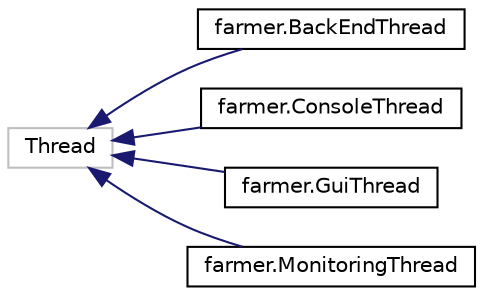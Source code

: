 digraph "Graphical Class Hierarchy"
{
  edge [fontname="Helvetica",fontsize="10",labelfontname="Helvetica",labelfontsize="10"];
  node [fontname="Helvetica",fontsize="10",shape=record];
  rankdir="LR";
  Node1 [label="Thread",height=0.2,width=0.4,color="grey75", fillcolor="white", style="filled"];
  Node1 -> Node0 [dir="back",color="midnightblue",fontsize="10",style="solid",fontname="Helvetica"];
  Node0 [label="farmer.BackEndThread",height=0.2,width=0.4,color="black", fillcolor="white", style="filled",URL="$classfarmer_1_1BackEndThread.html"];
  Node1 -> Node3 [dir="back",color="midnightblue",fontsize="10",style="solid",fontname="Helvetica"];
  Node3 [label="farmer.ConsoleThread",height=0.2,width=0.4,color="black", fillcolor="white", style="filled",URL="$classfarmer_1_1ConsoleThread.html"];
  Node1 -> Node4 [dir="back",color="midnightblue",fontsize="10",style="solid",fontname="Helvetica"];
  Node4 [label="farmer.GuiThread",height=0.2,width=0.4,color="black", fillcolor="white", style="filled",URL="$classfarmer_1_1GuiThread.html"];
  Node1 -> Node5 [dir="back",color="midnightblue",fontsize="10",style="solid",fontname="Helvetica"];
  Node5 [label="farmer.MonitoringThread",height=0.2,width=0.4,color="black", fillcolor="white", style="filled",URL="$classfarmer_1_1MonitoringThread.html"];
}
